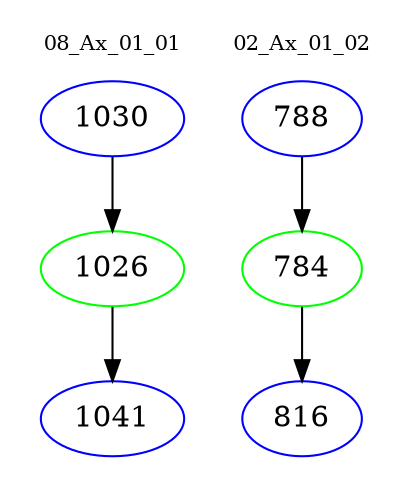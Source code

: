 digraph{
subgraph cluster_0 {
color = white
label = "08_Ax_01_01";
fontsize=10;
T0_1030 [label="1030", color="blue"]
T0_1030 -> T0_1026 [color="black"]
T0_1026 [label="1026", color="green"]
T0_1026 -> T0_1041 [color="black"]
T0_1041 [label="1041", color="blue"]
}
subgraph cluster_1 {
color = white
label = "02_Ax_01_02";
fontsize=10;
T1_788 [label="788", color="blue"]
T1_788 -> T1_784 [color="black"]
T1_784 [label="784", color="green"]
T1_784 -> T1_816 [color="black"]
T1_816 [label="816", color="blue"]
}
}
